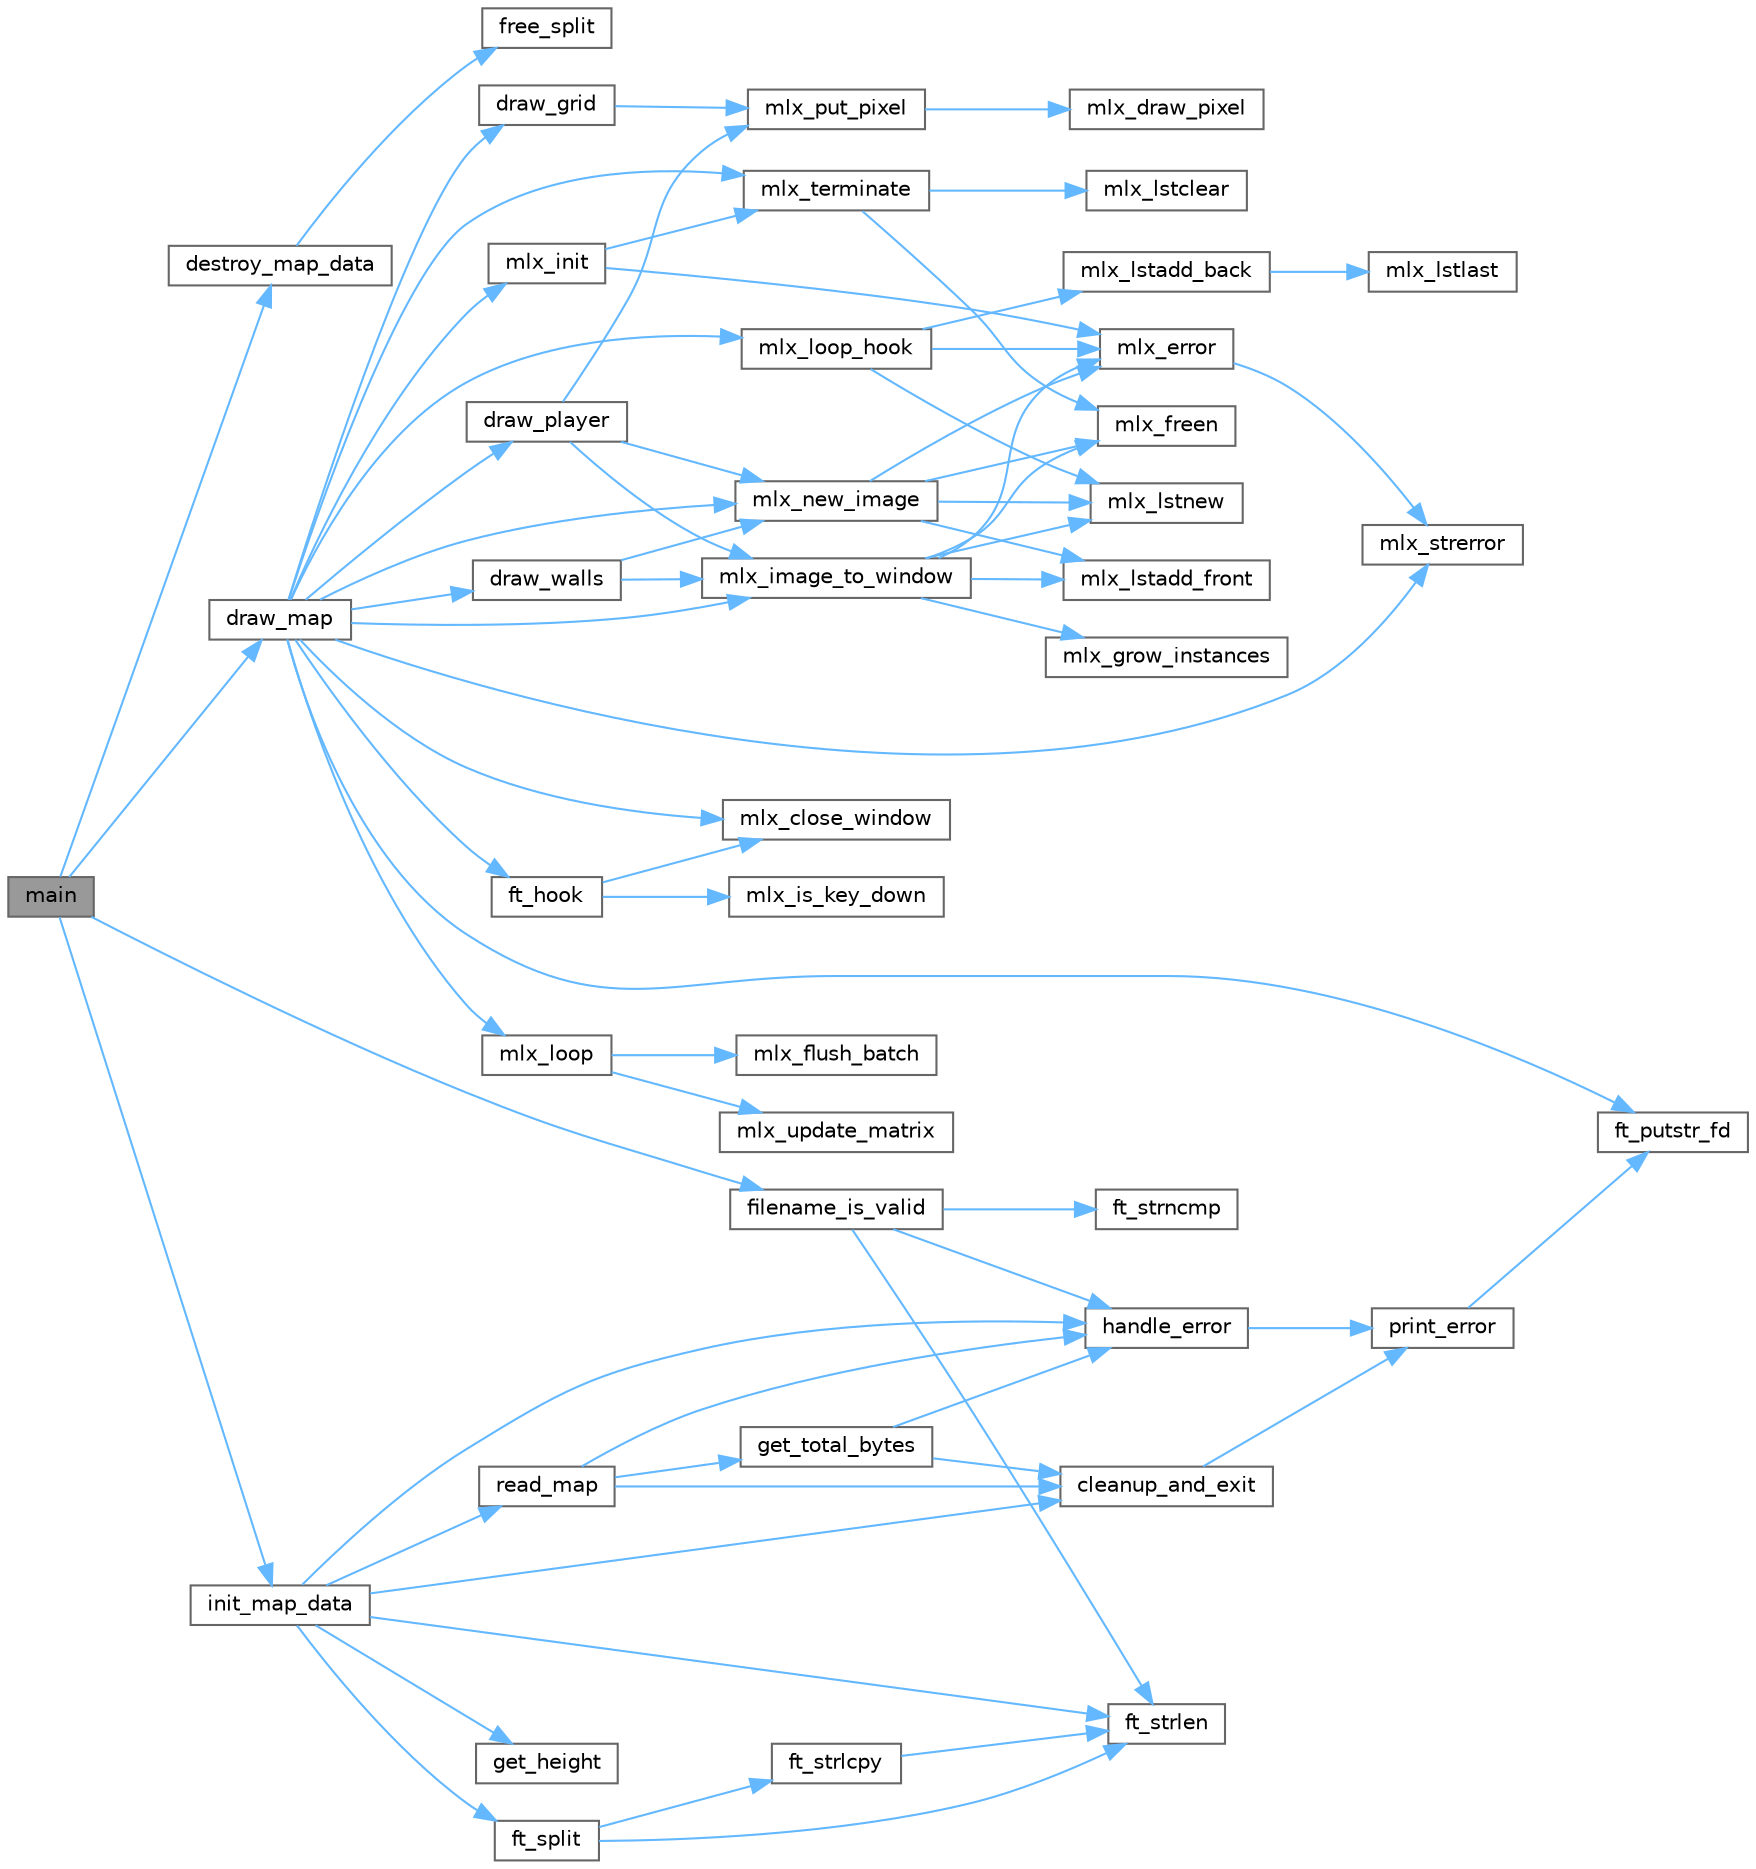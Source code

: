 digraph "main"
{
 // INTERACTIVE_SVG=YES
 // LATEX_PDF_SIZE
  bgcolor="transparent";
  edge [fontname=Helvetica,fontsize=10,labelfontname=Helvetica,labelfontsize=10];
  node [fontname=Helvetica,fontsize=10,shape=box,height=0.2,width=0.4];
  rankdir="LR";
  Node1 [label="main",height=0.2,width=0.4,color="gray40", fillcolor="grey60", style="filled", fontcolor="black",tooltip=" "];
  Node1 -> Node2 [color="steelblue1",style="solid"];
  Node2 [label="destroy_map_data",height=0.2,width=0.4,color="grey40", fillcolor="white", style="filled",URL="$draw__map__utils_8c.html#ac0e0d1411c5e6e51f7bb4b854217d40c",tooltip="Destroys map data."];
  Node2 -> Node3 [color="steelblue1",style="solid"];
  Node3 [label="free_split",height=0.2,width=0.4,color="grey40", fillcolor="white", style="filled",URL="$draw__map__utils_8c.html#a73200bd9a8be60a2e2f5eb2528293a8f",tooltip="Frees memory allocated for a string array."];
  Node1 -> Node4 [color="steelblue1",style="solid"];
  Node4 [label="draw_map",height=0.2,width=0.4,color="grey40", fillcolor="white", style="filled",URL="$draw__map_8c.html#a1dd6a7f325ca5e8aafa0fe462209b4bb",tooltip=" "];
  Node4 -> Node5 [color="steelblue1",style="solid"];
  Node5 [label="draw_grid",height=0.2,width=0.4,color="grey40", fillcolor="white", style="filled",URL="$draw__map_8c.html#a0784778679c1d1e56629e11ff8e33c16",tooltip=" "];
  Node5 -> Node6 [color="steelblue1",style="solid"];
  Node6 [label="mlx_put_pixel",height=0.2,width=0.4,color="grey40", fillcolor="white", style="filled",URL="$mlx__put__pixel_8c.html#a78f7c8664a6b71d4265dbcf4962ba9d4",tooltip=" "];
  Node6 -> Node7 [color="steelblue1",style="solid"];
  Node7 [label="mlx_draw_pixel",height=0.2,width=0.4,color="grey40", fillcolor="white", style="filled",URL="$mlx__put__pixel_8c.html#a8cbde9c5d99f600c5c4016bda5b40592",tooltip=" "];
  Node4 -> Node8 [color="steelblue1",style="solid"];
  Node8 [label="draw_player",height=0.2,width=0.4,color="grey40", fillcolor="white", style="filled",URL="$draw__map_8c.html#a4870a2eab5a5ceb34b6085f67f1e2998",tooltip=" "];
  Node8 -> Node9 [color="steelblue1",style="solid"];
  Node9 [label="mlx_image_to_window",height=0.2,width=0.4,color="grey40", fillcolor="white", style="filled",URL="$mlx__images_8c.html#a06dbfde4fce913678e09b0af263b0c06",tooltip=" "];
  Node9 -> Node10 [color="steelblue1",style="solid"];
  Node10 [label="mlx_error",height=0.2,width=0.4,color="grey40", fillcolor="white", style="filled",URL="$mlx__error_8c.html#a3b5d95cdf353faaaa691ef8b2041b94f",tooltip=" "];
  Node10 -> Node11 [color="steelblue1",style="solid"];
  Node11 [label="mlx_strerror",height=0.2,width=0.4,color="grey40", fillcolor="white", style="filled",URL="$mlx__error_8c.html#a2d365ea2e3844959187b6978c6e05171",tooltip=" "];
  Node9 -> Node12 [color="steelblue1",style="solid"];
  Node12 [label="mlx_freen",height=0.2,width=0.4,color="grey40", fillcolor="white", style="filled",URL="$mlx__utils_8c.html#a93b4ce5ceae0d22c22c6c9125c052616",tooltip=" "];
  Node9 -> Node13 [color="steelblue1",style="solid"];
  Node13 [label="mlx_grow_instances",height=0.2,width=0.4,color="grey40", fillcolor="white", style="filled",URL="$mlx__images_8c.html#a8191539ebf00b641dee5842619d95845",tooltip=" "];
  Node9 -> Node14 [color="steelblue1",style="solid"];
  Node14 [label="mlx_lstadd_front",height=0.2,width=0.4,color="grey40", fillcolor="white", style="filled",URL="$mlx__list_8c.html#a3526094b6976d5e65ade883d3ed3d522",tooltip=" "];
  Node9 -> Node15 [color="steelblue1",style="solid"];
  Node15 [label="mlx_lstnew",height=0.2,width=0.4,color="grey40", fillcolor="white", style="filled",URL="$mlx__list_8c.html#acdd55bf29013651c970a5858f2d1dcfd",tooltip=" "];
  Node8 -> Node16 [color="steelblue1",style="solid"];
  Node16 [label="mlx_new_image",height=0.2,width=0.4,color="grey40", fillcolor="white", style="filled",URL="$mlx__images_8c.html#abe515cadb9b88a9d064383da276c2467",tooltip=" "];
  Node16 -> Node10 [color="steelblue1",style="solid"];
  Node16 -> Node12 [color="steelblue1",style="solid"];
  Node16 -> Node14 [color="steelblue1",style="solid"];
  Node16 -> Node15 [color="steelblue1",style="solid"];
  Node8 -> Node6 [color="steelblue1",style="solid"];
  Node4 -> Node17 [color="steelblue1",style="solid"];
  Node17 [label="draw_walls",height=0.2,width=0.4,color="grey40", fillcolor="white", style="filled",URL="$draw__map_8c.html#a130aac34cf392c1b07ed012b30469991",tooltip=" "];
  Node17 -> Node9 [color="steelblue1",style="solid"];
  Node17 -> Node16 [color="steelblue1",style="solid"];
  Node4 -> Node18 [color="steelblue1",style="solid"];
  Node18 [label="ft_hook",height=0.2,width=0.4,color="grey40", fillcolor="white", style="filled",URL="$draw__map_8c.html#a4b7144f73d9e8c25ca55c890584b5c0e",tooltip=" "];
  Node18 -> Node19 [color="steelblue1",style="solid"];
  Node19 [label="mlx_close_window",height=0.2,width=0.4,color="grey40", fillcolor="white", style="filled",URL="$mlx__exit_8c.html#a5234b5f5d093fa79366df2f94c9bcb28",tooltip=" "];
  Node18 -> Node20 [color="steelblue1",style="solid"];
  Node20 [label="mlx_is_key_down",height=0.2,width=0.4,color="grey40", fillcolor="white", style="filled",URL="$mlx__keys_8c.html#aeca3680814ced1c4e67603419a2b3b8e",tooltip=" "];
  Node4 -> Node21 [color="steelblue1",style="solid"];
  Node21 [label="ft_putstr_fd",height=0.2,width=0.4,color="grey40", fillcolor="white", style="filled",URL="$ft__putstring__fd_8c.html#acefce9ac519f8f8b7d3fde33dbafe469",tooltip=" "];
  Node4 -> Node19 [color="steelblue1",style="solid"];
  Node4 -> Node9 [color="steelblue1",style="solid"];
  Node4 -> Node22 [color="steelblue1",style="solid"];
  Node22 [label="mlx_init",height=0.2,width=0.4,color="grey40", fillcolor="white", style="filled",URL="$mlx__init_8c.html#a32988a5ce7aaa25a448b61b0ac410cec",tooltip=" "];
  Node22 -> Node10 [color="steelblue1",style="solid"];
  Node22 -> Node23 [color="steelblue1",style="solid"];
  Node23 [label="mlx_terminate",height=0.2,width=0.4,color="grey40", fillcolor="white", style="filled",URL="$mlx__exit_8c.html#afa6aa2f79f9fc81735bdf3b92421f9ca",tooltip=" "];
  Node23 -> Node12 [color="steelblue1",style="solid"];
  Node23 -> Node24 [color="steelblue1",style="solid"];
  Node24 [label="mlx_lstclear",height=0.2,width=0.4,color="grey40", fillcolor="white", style="filled",URL="$mlx__list_8c.html#a7b443d2be908f580e504765e3ed2ba78",tooltip=" "];
  Node4 -> Node25 [color="steelblue1",style="solid"];
  Node25 [label="mlx_loop",height=0.2,width=0.4,color="grey40", fillcolor="white", style="filled",URL="$mlx__loop_8c.html#ac4bd53ff1f88113c67d2b020f1809512",tooltip=" "];
  Node25 -> Node26 [color="steelblue1",style="solid"];
  Node26 [label="mlx_flush_batch",height=0.2,width=0.4,color="grey40", fillcolor="white", style="filled",URL="$mlx__images_8c.html#a1ed852c03c55e288332fed9019ce0fc0",tooltip=" "];
  Node25 -> Node27 [color="steelblue1",style="solid"];
  Node27 [label="mlx_update_matrix",height=0.2,width=0.4,color="grey40", fillcolor="white", style="filled",URL="$mlx__window_8c.html#ac0ef34ce56a68a37051d555c1478d7d5",tooltip=" "];
  Node4 -> Node28 [color="steelblue1",style="solid"];
  Node28 [label="mlx_loop_hook",height=0.2,width=0.4,color="grey40", fillcolor="white", style="filled",URL="$mlx__loop_8c.html#afc772cc4204df8de0388e9bb38768d10",tooltip=" "];
  Node28 -> Node10 [color="steelblue1",style="solid"];
  Node28 -> Node29 [color="steelblue1",style="solid"];
  Node29 [label="mlx_lstadd_back",height=0.2,width=0.4,color="grey40", fillcolor="white", style="filled",URL="$mlx__list_8c.html#af1d87a93eba3b5bb7cc57ff8ea2e5ae8",tooltip=" "];
  Node29 -> Node30 [color="steelblue1",style="solid"];
  Node30 [label="mlx_lstlast",height=0.2,width=0.4,color="grey40", fillcolor="white", style="filled",URL="$mlx__list_8c.html#a0e833de4c4de8a1e06a313514f82eba3",tooltip=" "];
  Node28 -> Node15 [color="steelblue1",style="solid"];
  Node4 -> Node16 [color="steelblue1",style="solid"];
  Node4 -> Node11 [color="steelblue1",style="solid"];
  Node4 -> Node23 [color="steelblue1",style="solid"];
  Node1 -> Node31 [color="steelblue1",style="solid"];
  Node31 [label="filename_is_valid",height=0.2,width=0.4,color="grey40", fillcolor="white", style="filled",URL="$read__map_8c.html#a287e1eb420c186ddb3ca11b0d5b6cab4",tooltip="Checks if the given filename is valid and ends with \".cub\"."];
  Node31 -> Node32 [color="steelblue1",style="solid"];
  Node32 [label="ft_strlen",height=0.2,width=0.4,color="grey40", fillcolor="white", style="filled",URL="$ft__strlen_8c.html#a828402378653640f545a4be2e00e92f9",tooltip="Calculates the length of a string."];
  Node31 -> Node33 [color="steelblue1",style="solid"];
  Node33 [label="ft_strncmp",height=0.2,width=0.4,color="grey40", fillcolor="white", style="filled",URL="$ft__strncmp_8c.html#a9d2fe792187aa4ed08e5864fb2c4d6dc",tooltip="Compare the first n bytes of two strings."];
  Node31 -> Node34 [color="steelblue1",style="solid"];
  Node34 [label="handle_error",height=0.2,width=0.4,color="grey40", fillcolor="white", style="filled",URL="$error__handling_8c.html#af11ad10198633d526882d9ebabf21042",tooltip="Handles the given error number, prints an error message to the standard error output,..."];
  Node34 -> Node35 [color="steelblue1",style="solid"];
  Node35 [label="print_error",height=0.2,width=0.4,color="grey40", fillcolor="white", style="filled",URL="$error__handling_8c.html#af5c60b16fc036394aa182bd09cc16e5d",tooltip="Prints an error message to the standard error output."];
  Node35 -> Node21 [color="steelblue1",style="solid"];
  Node1 -> Node36 [color="steelblue1",style="solid"];
  Node36 [label="init_map_data",height=0.2,width=0.4,color="grey40", fillcolor="white", style="filled",URL="$draw__map__utils_8c.html#a3efc0a465ac3693c6748963564a7dc0e",tooltip="Initializes map data."];
  Node36 -> Node37 [color="steelblue1",style="solid"];
  Node37 [label="cleanup_and_exit",height=0.2,width=0.4,color="grey40", fillcolor="white", style="filled",URL="$error__handling_8c.html#aabc8b9c956e025066b300e71e80f2590",tooltip="Frees any allocated memory and exits the program with the given error number."];
  Node37 -> Node35 [color="steelblue1",style="solid"];
  Node36 -> Node38 [color="steelblue1",style="solid"];
  Node38 [label="ft_split",height=0.2,width=0.4,color="grey40", fillcolor="white", style="filled",URL="$ft__split_8c.html#aa65c9de65051c8c589286cf133c4a1f4",tooltip="Splits a string into an array of strings based on a given delimiter."];
  Node38 -> Node39 [color="steelblue1",style="solid"];
  Node39 [label="ft_strlcpy",height=0.2,width=0.4,color="grey40", fillcolor="white", style="filled",URL="$ft__strlcpy_8c.html#a12f759eb9793cf306fede66d0b7de0fc",tooltip="Copy a string to a destination buffer with a specified maximum size."];
  Node39 -> Node32 [color="steelblue1",style="solid"];
  Node38 -> Node32 [color="steelblue1",style="solid"];
  Node36 -> Node32 [color="steelblue1",style="solid"];
  Node36 -> Node40 [color="steelblue1",style="solid"];
  Node40 [label="get_height",height=0.2,width=0.4,color="grey40", fillcolor="white", style="filled",URL="$draw__map__utils_8c.html#ad624da07f82233cb9bf10960641f9fec",tooltip="Gets the height of a map."];
  Node36 -> Node34 [color="steelblue1",style="solid"];
  Node36 -> Node41 [color="steelblue1",style="solid"];
  Node41 [label="read_map",height=0.2,width=0.4,color="grey40", fillcolor="white", style="filled",URL="$read__map_8c.html#a4262bf4509b96716171e25f0f9f0644e",tooltip="Reads the contents of the file with the given name into a dynamically allocated buffer."];
  Node41 -> Node37 [color="steelblue1",style="solid"];
  Node41 -> Node42 [color="steelblue1",style="solid"];
  Node42 [label="get_total_bytes",height=0.2,width=0.4,color="grey40", fillcolor="white", style="filled",URL="$read__map_8c.html#a973f5273453bacdf37c27ef24bdd540d",tooltip="Returns the total number of bytes in the file with the given filename."];
  Node42 -> Node37 [color="steelblue1",style="solid"];
  Node42 -> Node34 [color="steelblue1",style="solid"];
  Node41 -> Node34 [color="steelblue1",style="solid"];
}
